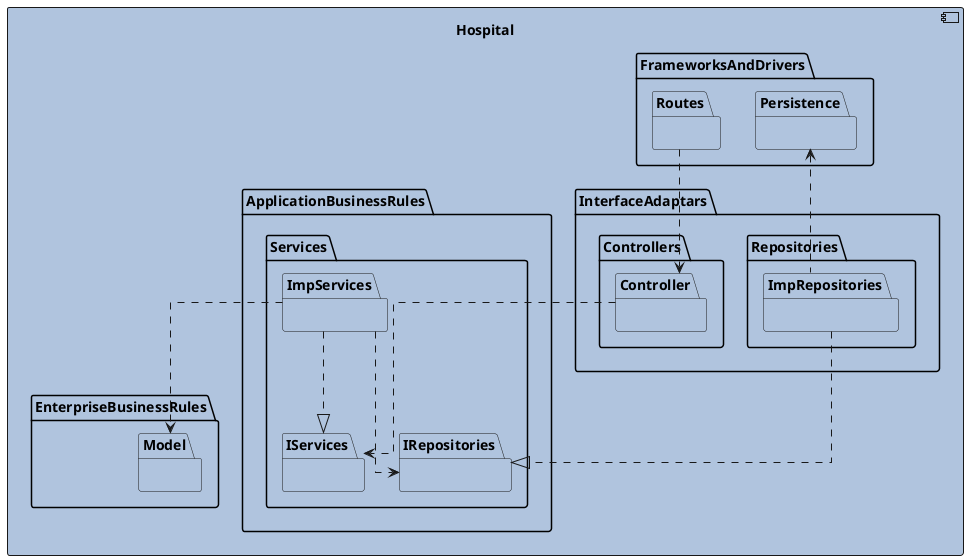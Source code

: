@startuml 

skinparam linetype ortho

skinparam component{
  BackgroundColor lightsteelblue
}

skinparam interface{
  BackgroundColor lightskyblue
}
skinparam package{
  BackgroundColor lightsteelblue
}

component Hospital{
    package FrameworksAndDrivers{
      package Routes {

      }
      package Persistence {

      }
    }
    package InterfaceAdaptars{
      package Controllers{
        package Controller{

        }
      }
      package Repositories{
        package ImpRepositories{

        }
      }
    }

    package ApplicationBusinessRules{
      package Services{
        package IServices{

        }
        package ImpServices{

        }
        package IRepositories{

        }
      }
    }

    package EnterpriseBusinessRules{
      package Model{

      }
    }
}

Routes ..> Controller
Controller ..> IServices
ImpServices ..|> IServices
ImpServices ..> IRepositories
ImpRepositories ..|> IRepositories
ImpServices ..> Model
ImpRepositories .up.> Persistence

@enduml
